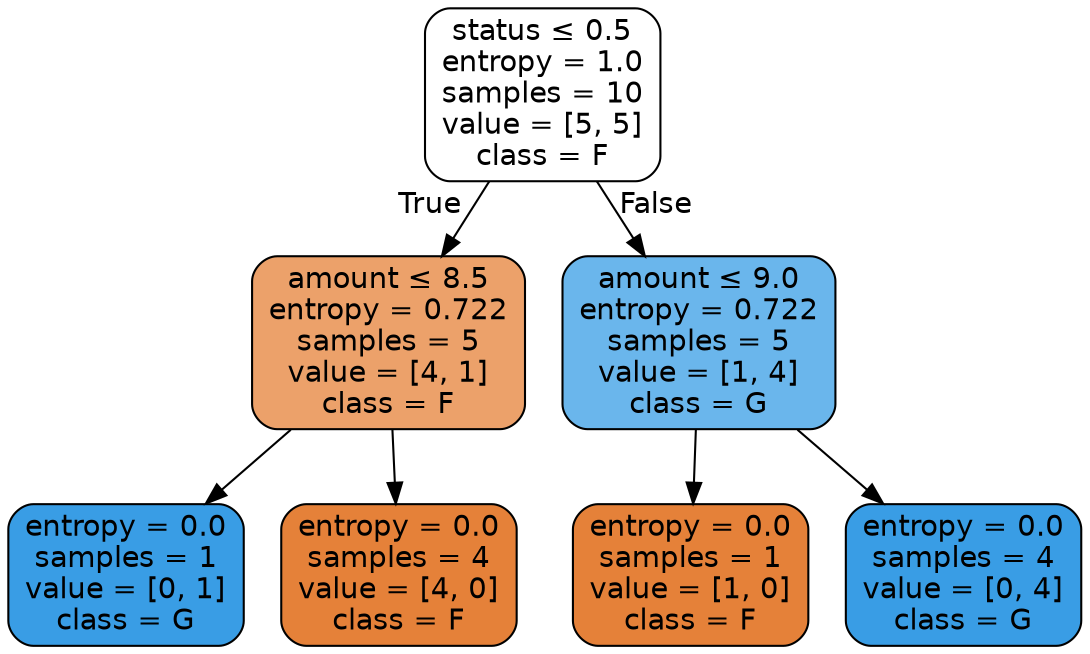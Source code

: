 digraph Tree {
node [shape=box, style="filled, rounded", color="black", fontname=helvetica] ;
edge [fontname=helvetica] ;
0 [label=<status &le; 0.5<br/>entropy = 1.0<br/>samples = 10<br/>value = [5, 5]<br/>class = F>, fillcolor="#e5813900"] ;
1 [label=<amount &le; 8.5<br/>entropy = 0.722<br/>samples = 5<br/>value = [4, 1]<br/>class = F>, fillcolor="#e58139bf"] ;
0 -> 1 [labeldistance=2.5, labelangle=45, headlabel="True"] ;
2 [label=<entropy = 0.0<br/>samples = 1<br/>value = [0, 1]<br/>class = G>, fillcolor="#399de5ff"] ;
1 -> 2 ;
3 [label=<entropy = 0.0<br/>samples = 4<br/>value = [4, 0]<br/>class = F>, fillcolor="#e58139ff"] ;
1 -> 3 ;
4 [label=<amount &le; 9.0<br/>entropy = 0.722<br/>samples = 5<br/>value = [1, 4]<br/>class = G>, fillcolor="#399de5bf"] ;
0 -> 4 [labeldistance=2.5, labelangle=-45, headlabel="False"] ;
5 [label=<entropy = 0.0<br/>samples = 1<br/>value = [1, 0]<br/>class = F>, fillcolor="#e58139ff"] ;
4 -> 5 ;
6 [label=<entropy = 0.0<br/>samples = 4<br/>value = [0, 4]<br/>class = G>, fillcolor="#399de5ff"] ;
4 -> 6 ;
}